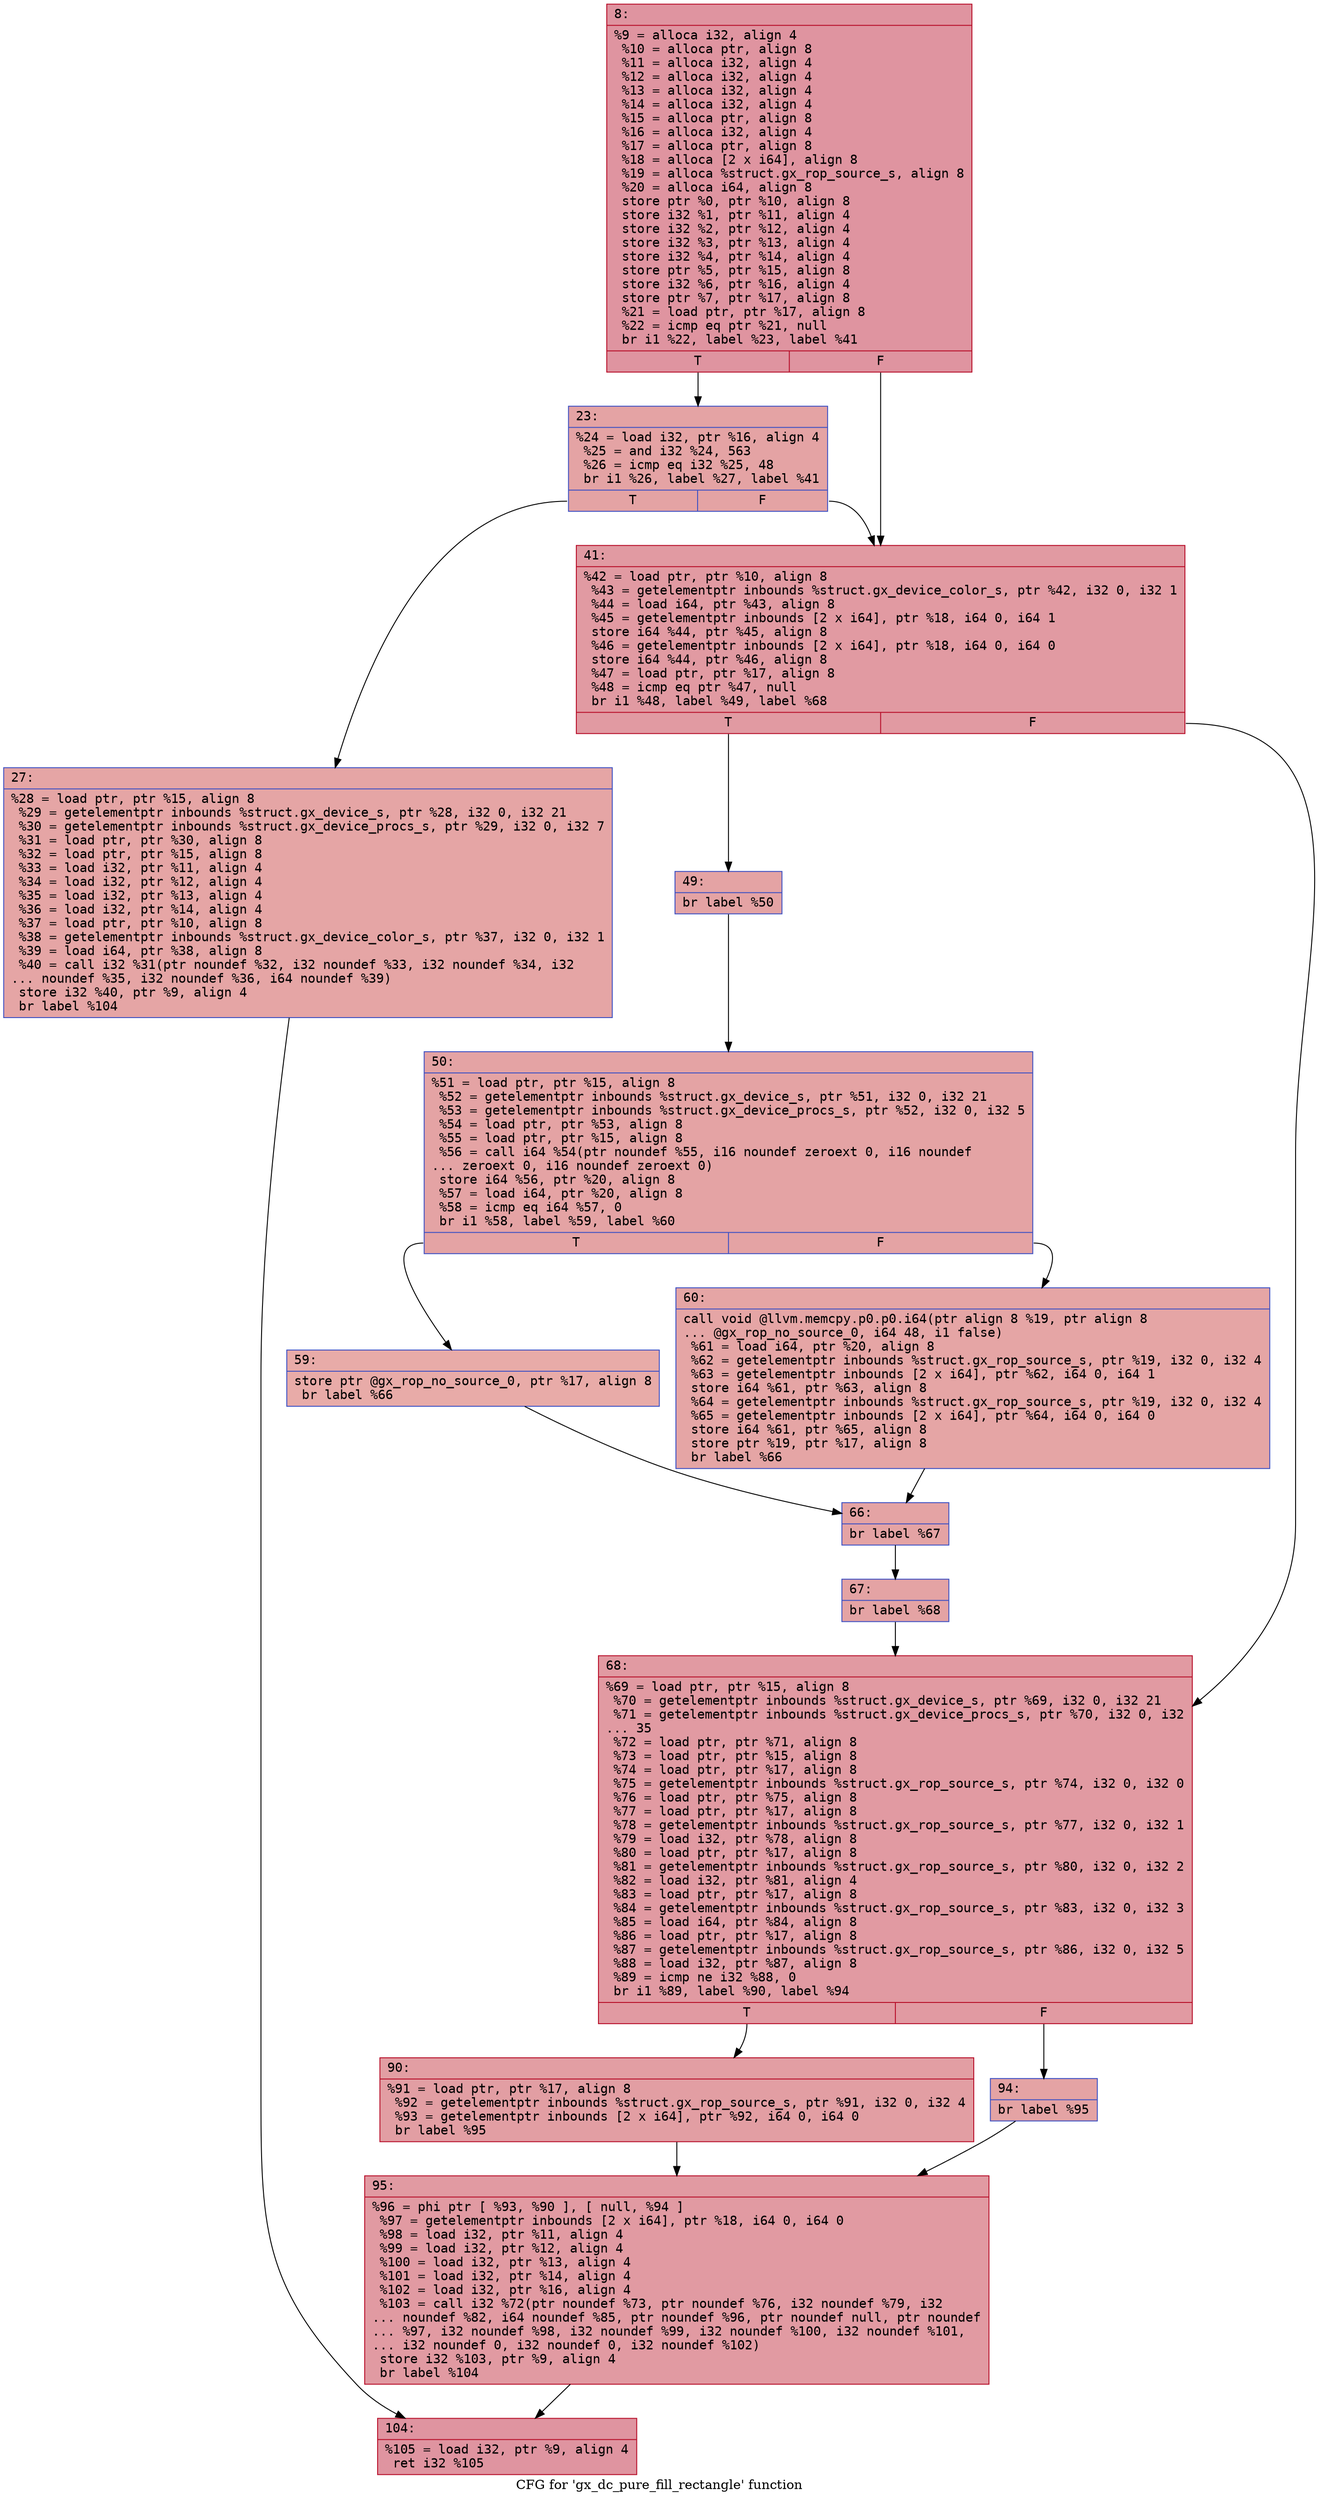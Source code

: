 digraph "CFG for 'gx_dc_pure_fill_rectangle' function" {
	label="CFG for 'gx_dc_pure_fill_rectangle' function";

	Node0x600002b49fe0 [shape=record,color="#b70d28ff", style=filled, fillcolor="#b70d2870" fontname="Courier",label="{8:\l|  %9 = alloca i32, align 4\l  %10 = alloca ptr, align 8\l  %11 = alloca i32, align 4\l  %12 = alloca i32, align 4\l  %13 = alloca i32, align 4\l  %14 = alloca i32, align 4\l  %15 = alloca ptr, align 8\l  %16 = alloca i32, align 4\l  %17 = alloca ptr, align 8\l  %18 = alloca [2 x i64], align 8\l  %19 = alloca %struct.gx_rop_source_s, align 8\l  %20 = alloca i64, align 8\l  store ptr %0, ptr %10, align 8\l  store i32 %1, ptr %11, align 4\l  store i32 %2, ptr %12, align 4\l  store i32 %3, ptr %13, align 4\l  store i32 %4, ptr %14, align 4\l  store ptr %5, ptr %15, align 8\l  store i32 %6, ptr %16, align 4\l  store ptr %7, ptr %17, align 8\l  %21 = load ptr, ptr %17, align 8\l  %22 = icmp eq ptr %21, null\l  br i1 %22, label %23, label %41\l|{<s0>T|<s1>F}}"];
	Node0x600002b49fe0:s0 -> Node0x600002b4a030[tooltip="8 -> 23\nProbability 37.50%" ];
	Node0x600002b49fe0:s1 -> Node0x600002b4a0d0[tooltip="8 -> 41\nProbability 62.50%" ];
	Node0x600002b4a030 [shape=record,color="#3d50c3ff", style=filled, fillcolor="#c32e3170" fontname="Courier",label="{23:\l|  %24 = load i32, ptr %16, align 4\l  %25 = and i32 %24, 563\l  %26 = icmp eq i32 %25, 48\l  br i1 %26, label %27, label %41\l|{<s0>T|<s1>F}}"];
	Node0x600002b4a030:s0 -> Node0x600002b4a080[tooltip="23 -> 27\nProbability 50.00%" ];
	Node0x600002b4a030:s1 -> Node0x600002b4a0d0[tooltip="23 -> 41\nProbability 50.00%" ];
	Node0x600002b4a080 [shape=record,color="#3d50c3ff", style=filled, fillcolor="#c5333470" fontname="Courier",label="{27:\l|  %28 = load ptr, ptr %15, align 8\l  %29 = getelementptr inbounds %struct.gx_device_s, ptr %28, i32 0, i32 21\l  %30 = getelementptr inbounds %struct.gx_device_procs_s, ptr %29, i32 0, i32 7\l  %31 = load ptr, ptr %30, align 8\l  %32 = load ptr, ptr %15, align 8\l  %33 = load i32, ptr %11, align 4\l  %34 = load i32, ptr %12, align 4\l  %35 = load i32, ptr %13, align 4\l  %36 = load i32, ptr %14, align 4\l  %37 = load ptr, ptr %10, align 8\l  %38 = getelementptr inbounds %struct.gx_device_color_s, ptr %37, i32 0, i32 1\l  %39 = load i64, ptr %38, align 8\l  %40 = call i32 %31(ptr noundef %32, i32 noundef %33, i32 noundef %34, i32\l... noundef %35, i32 noundef %36, i64 noundef %39)\l  store i32 %40, ptr %9, align 4\l  br label %104\l}"];
	Node0x600002b4a080 -> Node0x600002b4a440[tooltip="27 -> 104\nProbability 100.00%" ];
	Node0x600002b4a0d0 [shape=record,color="#b70d28ff", style=filled, fillcolor="#bb1b2c70" fontname="Courier",label="{41:\l|  %42 = load ptr, ptr %10, align 8\l  %43 = getelementptr inbounds %struct.gx_device_color_s, ptr %42, i32 0, i32 1\l  %44 = load i64, ptr %43, align 8\l  %45 = getelementptr inbounds [2 x i64], ptr %18, i64 0, i64 1\l  store i64 %44, ptr %45, align 8\l  %46 = getelementptr inbounds [2 x i64], ptr %18, i64 0, i64 0\l  store i64 %44, ptr %46, align 8\l  %47 = load ptr, ptr %17, align 8\l  %48 = icmp eq ptr %47, null\l  br i1 %48, label %49, label %68\l|{<s0>T|<s1>F}}"];
	Node0x600002b4a0d0:s0 -> Node0x600002b4a120[tooltip="41 -> 49\nProbability 37.50%" ];
	Node0x600002b4a0d0:s1 -> Node0x600002b4a300[tooltip="41 -> 68\nProbability 62.50%" ];
	Node0x600002b4a120 [shape=record,color="#3d50c3ff", style=filled, fillcolor="#c32e3170" fontname="Courier",label="{49:\l|  br label %50\l}"];
	Node0x600002b4a120 -> Node0x600002b4a170[tooltip="49 -> 50\nProbability 100.00%" ];
	Node0x600002b4a170 [shape=record,color="#3d50c3ff", style=filled, fillcolor="#c32e3170" fontname="Courier",label="{50:\l|  %51 = load ptr, ptr %15, align 8\l  %52 = getelementptr inbounds %struct.gx_device_s, ptr %51, i32 0, i32 21\l  %53 = getelementptr inbounds %struct.gx_device_procs_s, ptr %52, i32 0, i32 5\l  %54 = load ptr, ptr %53, align 8\l  %55 = load ptr, ptr %15, align 8\l  %56 = call i64 %54(ptr noundef %55, i16 noundef zeroext 0, i16 noundef\l... zeroext 0, i16 noundef zeroext 0)\l  store i64 %56, ptr %20, align 8\l  %57 = load i64, ptr %20, align 8\l  %58 = icmp eq i64 %57, 0\l  br i1 %58, label %59, label %60\l|{<s0>T|<s1>F}}"];
	Node0x600002b4a170:s0 -> Node0x600002b4a1c0[tooltip="50 -> 59\nProbability 37.50%" ];
	Node0x600002b4a170:s1 -> Node0x600002b4a210[tooltip="50 -> 60\nProbability 62.50%" ];
	Node0x600002b4a1c0 [shape=record,color="#3d50c3ff", style=filled, fillcolor="#cc403a70" fontname="Courier",label="{59:\l|  store ptr @gx_rop_no_source_0, ptr %17, align 8\l  br label %66\l}"];
	Node0x600002b4a1c0 -> Node0x600002b4a260[tooltip="59 -> 66\nProbability 100.00%" ];
	Node0x600002b4a210 [shape=record,color="#3d50c3ff", style=filled, fillcolor="#c5333470" fontname="Courier",label="{60:\l|  call void @llvm.memcpy.p0.p0.i64(ptr align 8 %19, ptr align 8\l... @gx_rop_no_source_0, i64 48, i1 false)\l  %61 = load i64, ptr %20, align 8\l  %62 = getelementptr inbounds %struct.gx_rop_source_s, ptr %19, i32 0, i32 4\l  %63 = getelementptr inbounds [2 x i64], ptr %62, i64 0, i64 1\l  store i64 %61, ptr %63, align 8\l  %64 = getelementptr inbounds %struct.gx_rop_source_s, ptr %19, i32 0, i32 4\l  %65 = getelementptr inbounds [2 x i64], ptr %64, i64 0, i64 0\l  store i64 %61, ptr %65, align 8\l  store ptr %19, ptr %17, align 8\l  br label %66\l}"];
	Node0x600002b4a210 -> Node0x600002b4a260[tooltip="60 -> 66\nProbability 100.00%" ];
	Node0x600002b4a260 [shape=record,color="#3d50c3ff", style=filled, fillcolor="#c32e3170" fontname="Courier",label="{66:\l|  br label %67\l}"];
	Node0x600002b4a260 -> Node0x600002b4a2b0[tooltip="66 -> 67\nProbability 100.00%" ];
	Node0x600002b4a2b0 [shape=record,color="#3d50c3ff", style=filled, fillcolor="#c32e3170" fontname="Courier",label="{67:\l|  br label %68\l}"];
	Node0x600002b4a2b0 -> Node0x600002b4a300[tooltip="67 -> 68\nProbability 100.00%" ];
	Node0x600002b4a300 [shape=record,color="#b70d28ff", style=filled, fillcolor="#bb1b2c70" fontname="Courier",label="{68:\l|  %69 = load ptr, ptr %15, align 8\l  %70 = getelementptr inbounds %struct.gx_device_s, ptr %69, i32 0, i32 21\l  %71 = getelementptr inbounds %struct.gx_device_procs_s, ptr %70, i32 0, i32\l... 35\l  %72 = load ptr, ptr %71, align 8\l  %73 = load ptr, ptr %15, align 8\l  %74 = load ptr, ptr %17, align 8\l  %75 = getelementptr inbounds %struct.gx_rop_source_s, ptr %74, i32 0, i32 0\l  %76 = load ptr, ptr %75, align 8\l  %77 = load ptr, ptr %17, align 8\l  %78 = getelementptr inbounds %struct.gx_rop_source_s, ptr %77, i32 0, i32 1\l  %79 = load i32, ptr %78, align 8\l  %80 = load ptr, ptr %17, align 8\l  %81 = getelementptr inbounds %struct.gx_rop_source_s, ptr %80, i32 0, i32 2\l  %82 = load i32, ptr %81, align 4\l  %83 = load ptr, ptr %17, align 8\l  %84 = getelementptr inbounds %struct.gx_rop_source_s, ptr %83, i32 0, i32 3\l  %85 = load i64, ptr %84, align 8\l  %86 = load ptr, ptr %17, align 8\l  %87 = getelementptr inbounds %struct.gx_rop_source_s, ptr %86, i32 0, i32 5\l  %88 = load i32, ptr %87, align 8\l  %89 = icmp ne i32 %88, 0\l  br i1 %89, label %90, label %94\l|{<s0>T|<s1>F}}"];
	Node0x600002b4a300:s0 -> Node0x600002b4a350[tooltip="68 -> 90\nProbability 62.50%" ];
	Node0x600002b4a300:s1 -> Node0x600002b4a3a0[tooltip="68 -> 94\nProbability 37.50%" ];
	Node0x600002b4a350 [shape=record,color="#b70d28ff", style=filled, fillcolor="#be242e70" fontname="Courier",label="{90:\l|  %91 = load ptr, ptr %17, align 8\l  %92 = getelementptr inbounds %struct.gx_rop_source_s, ptr %91, i32 0, i32 4\l  %93 = getelementptr inbounds [2 x i64], ptr %92, i64 0, i64 0\l  br label %95\l}"];
	Node0x600002b4a350 -> Node0x600002b4a3f0[tooltip="90 -> 95\nProbability 100.00%" ];
	Node0x600002b4a3a0 [shape=record,color="#3d50c3ff", style=filled, fillcolor="#c32e3170" fontname="Courier",label="{94:\l|  br label %95\l}"];
	Node0x600002b4a3a0 -> Node0x600002b4a3f0[tooltip="94 -> 95\nProbability 100.00%" ];
	Node0x600002b4a3f0 [shape=record,color="#b70d28ff", style=filled, fillcolor="#bb1b2c70" fontname="Courier",label="{95:\l|  %96 = phi ptr [ %93, %90 ], [ null, %94 ]\l  %97 = getelementptr inbounds [2 x i64], ptr %18, i64 0, i64 0\l  %98 = load i32, ptr %11, align 4\l  %99 = load i32, ptr %12, align 4\l  %100 = load i32, ptr %13, align 4\l  %101 = load i32, ptr %14, align 4\l  %102 = load i32, ptr %16, align 4\l  %103 = call i32 %72(ptr noundef %73, ptr noundef %76, i32 noundef %79, i32\l... noundef %82, i64 noundef %85, ptr noundef %96, ptr noundef null, ptr noundef\l... %97, i32 noundef %98, i32 noundef %99, i32 noundef %100, i32 noundef %101,\l... i32 noundef 0, i32 noundef 0, i32 noundef %102)\l  store i32 %103, ptr %9, align 4\l  br label %104\l}"];
	Node0x600002b4a3f0 -> Node0x600002b4a440[tooltip="95 -> 104\nProbability 100.00%" ];
	Node0x600002b4a440 [shape=record,color="#b70d28ff", style=filled, fillcolor="#b70d2870" fontname="Courier",label="{104:\l|  %105 = load i32, ptr %9, align 4\l  ret i32 %105\l}"];
}
